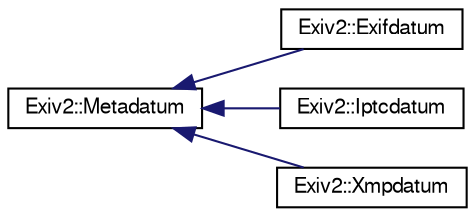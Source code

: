 digraph "Graphical Class Hierarchy"
{
  edge [fontname="FreeSans",fontsize="10",labelfontname="FreeSans",labelfontsize="10"];
  node [fontname="FreeSans",fontsize="10",shape=record];
  rankdir="LR";
  Node1 [label="Exiv2::Metadatum",height=0.2,width=0.4,color="black", fillcolor="white", style="filled",URL="$classExiv2_1_1Metadatum.html",tooltip="Abstract base class defining the interface to access information related to one metadata tag..."];
  Node1 -> Node2 [dir="back",color="midnightblue",fontsize="10",style="solid",fontname="FreeSans"];
  Node2 [label="Exiv2::Exifdatum",height=0.2,width=0.4,color="black", fillcolor="white", style="filled",URL="$classExiv2_1_1Exifdatum.html",tooltip="An Exif metadatum, consisting of an ExifKey and a Value and methods to manipulate these..."];
  Node1 -> Node3 [dir="back",color="midnightblue",fontsize="10",style="solid",fontname="FreeSans"];
  Node3 [label="Exiv2::Iptcdatum",height=0.2,width=0.4,color="black", fillcolor="white", style="filled",URL="$classExiv2_1_1Iptcdatum.html",tooltip="An IPTC metadatum (&quot;dataset&quot;), consisting of an IptcKey and a Value and methods to manipulate these..."];
  Node1 -> Node4 [dir="back",color="midnightblue",fontsize="10",style="solid",fontname="FreeSans"];
  Node4 [label="Exiv2::Xmpdatum",height=0.2,width=0.4,color="black", fillcolor="white", style="filled",URL="$classExiv2_1_1Xmpdatum.html",tooltip="Information related to an XMP property. An XMP metadatum consists of an XmpKey and a Value and provid..."];
}
